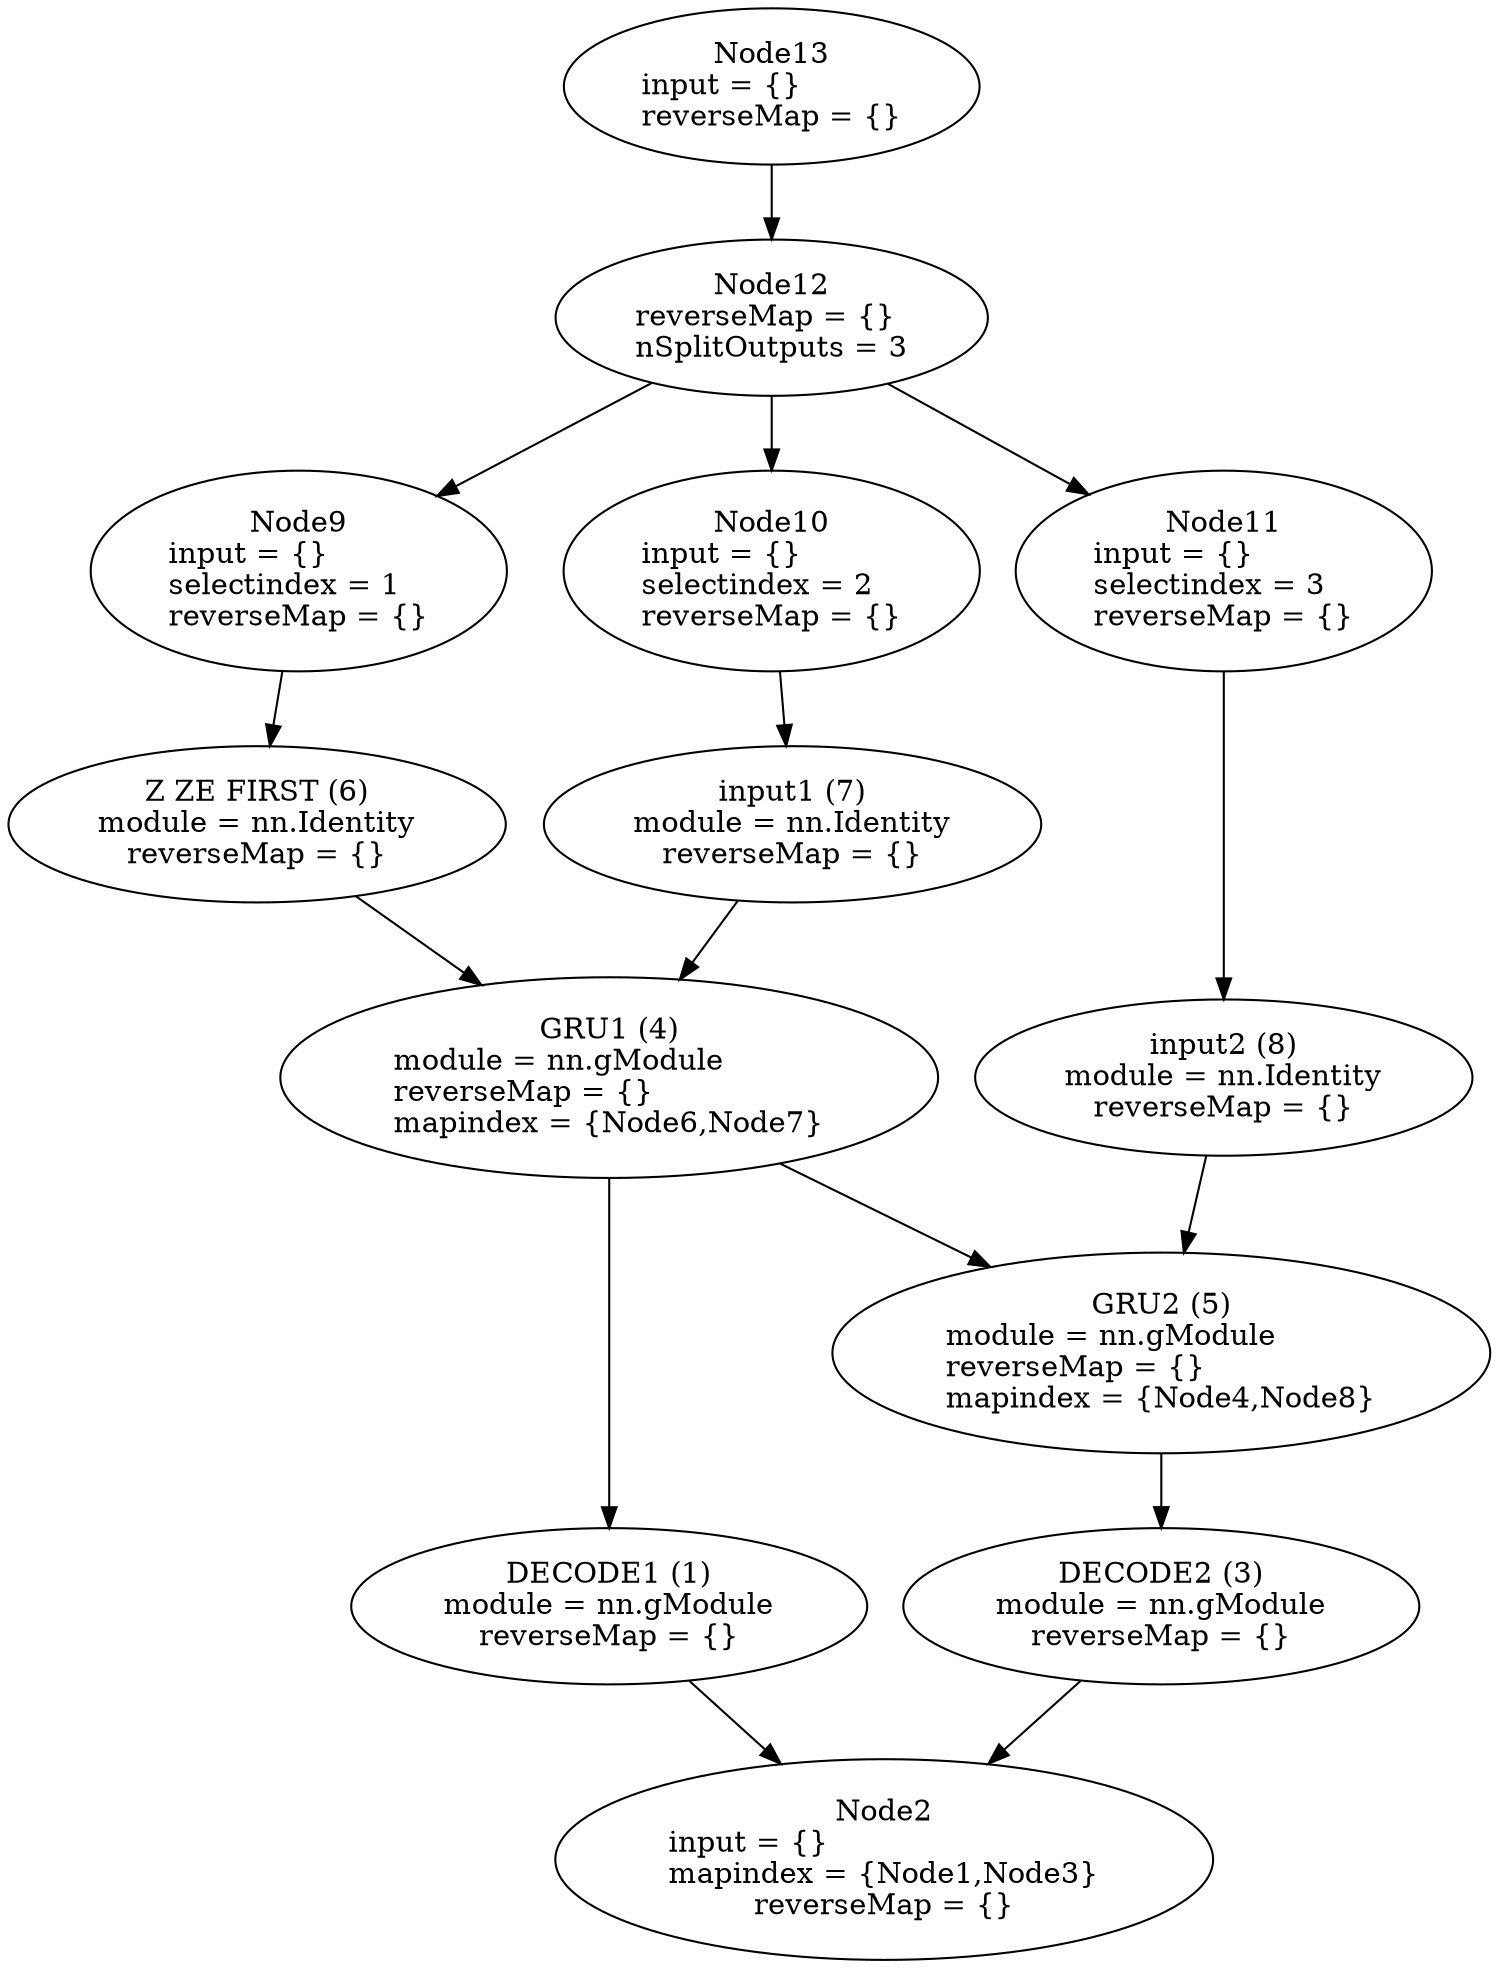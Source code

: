 digraph G {
	graph [bb="0,0,570.5,936.48"];
	node [label="\N",
		shape=oval
	];
	n1	 [height=1.041,
		label="DECODE1 (1)\nmodule = nn.gModule\lreverseMap = {}",
		pos="230.05,169.64",
		tooltip="[./creationRNN.lua]:59_",
		width=2.7499];
	n2	 [height=1.3356,
		label="Node2\ninput = {}\lmapindex = {Node1,Node3}\lreverseMap = {}",
		pos="338.05,48.083",
		tooltip="[[C]]:-1_",
		width=3.457];
	n1 -> n2	 [pos="e,297.62,93.839 261.28,134.06 270.5,123.86 280.79,112.47 290.77,101.42"];
	n3	 [height=1.041,
		label="DECODE2 (3)\nmodule = nn.gModule\lreverseMap = {}",
		pos="446.05,169.64",
		tooltip="[./creationRNN.lua]:59_",
		width=2.7499];
	n3 -> n2	 [pos="e,378.47,93.839 414.81,134.06 405.59,123.86 395.3,112.47 385.32,101.42"];
	n4	 [height=1.3356,
		label="GRU1 (4)\nmodule = nn.gModule\lreverseMap = {}\lmapindex = {Node6,Node7}",
		pos="230.05,423.37",
		tooltip="[./creationRNN.lua]:58_",
		width=3.457];
	n4 -> n1	 [pos="e,230.05,207.17 230.05,375.02 230.05,329.83 230.05,262.17 230.05,217.23"];
	n5	 [height=1.3356,
		label="GRU2 (5)\nmodule = nn.gModule\lreverseMap = {}\lmapindex = {Node4,Node8}",
		pos="446.05,291.2",
		tooltip="[./creationRNN.lua]:58_",
		width=3.457];
	n4 -> n5	 [pos="e,379.9,332.07 296.32,382.43 319.96,368.19 346.74,352.05 371.06,337.39"];
	n5 -> n3	 [pos="e,446.05,207.23 446.05,242.95 446.05,234.5 446.05,225.71 446.05,217.28"];
	n6	 [height=1.041,
		label="Z ZE FIRST (6)\nmodule = nn.Identity\lreverseMap = {}",
		pos="94.045,544.93",
		tooltip="[./creationRNN.lua]:53_",
		width=2.6124];
	n6 -> n4	 [pos="e,180.91,467.57 131.93,510.63 144.73,499.37 159.31,486.55 173.25,474.3"];
	n7	 [height=1.041,
		label="input1 (7)\nmodule = nn.Identity\lreverseMap = {}",
		pos="300.05,544.93",
		tooltip="[./creationRNN.lua]:57_",
		width=2.6124];
	n7 -> n4	 [pos="e,257.14,470.65 279.23,508.38 273.93,499.32 268.09,489.36 262.36,479.56"];
	n8	 [height=1.041,
		label="input2 (8)\nmodule = nn.Identity\lreverseMap = {}",
		pos="466.05,423.37",
		tooltip="[./creationRNN.lua]:57_",
		width=2.6124];
	n8 -> n5	 [pos="e,453.27,339.24 460.42,385.76 458.69,374.49 456.74,361.78 454.84,349.46"];
	n9	 [height=1.3356,
		label="Node9\ninput = {}\lselectindex = 1\lreverseMap = {}",
		pos="102.05,666.49",
		tooltip="[[C]]:-1_-1",
		width=2.1606];
	n9 -> n6	 [pos="e,96.493,582.52 98.883,618.24 98.318,609.79 97.73,601 97.166,592.57"];
	n10	 [height=1.3356,
		label="Node10\ninput = {}\lselectindex = 2\lreverseMap = {}",
		pos="292.05,666.49",
		tooltip="[[C]]:-1_-2",
		width=2.1606];
	n10 -> n7	 [pos="e,297.6,582.52 295.21,618.24 295.77,609.79 296.36,601 296.92,592.57"];
	n11	 [height=1.3356,
		label="Node11\ninput = {}\lselectindex = 3\lreverseMap = {}",
		pos="466.05,666.49",
		tooltip="[[C]]:-1_-3",
		width=2.1606];
	n11 -> n8	 [pos="e,466.05,460.98 466.05,618.14 466.05,575.57 466.05,513.39 466.05,471.03"];
	n12	 [height=1.041,
		label="Node12\nreverseMap = {}\lnSplitOutputs = 3",
		pos="292.05,788.05",
		tooltip="[[C]]:-1_ split at [.../mathieu/torch/install/share/lua/5.1/nngraph/gmodule.lua]:96-mnode",
		width=2.2392];
	n12 -> n9	 [pos="e,155.86,701.35 245.08,757.5 220.79,742.21 190.82,723.35 164.6,706.85"];
	n12 -> n10	 [pos="e,292.05,714.82 292.05,750.53 292.05,742.43 292.05,733.66 292.05,724.96"];
	n12 -> n11	 [pos="e,414.67,702.79 336.4,756.57 357.66,741.97 383.42,724.26 406.36,708.5"];
	n13	 [height=1.041,
		label="Node13\ninput = {}\lreverseMap = {}",
		pos="292.05,899",
		tooltip="[[C]]:-1_",
		width=2.1606];
	n13 -> n12	 [pos="e,292.05,825.72 292.05,861.42 292.05,853.24 292.05,844.47 292.05,835.94"];
}
